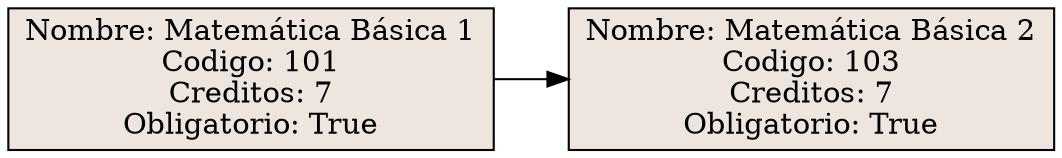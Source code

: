digraph {
rankdir="LR" 
node[shape = "box", style=filled, fillcolor=seashell2]
n101[label= "Nombre: Matemática Básica 1
Codigo: 101
Creditos: 7
Obligatorio: True"];
n103[label= "Nombre: Matemática Básica 2
Codigo: 103
Creditos: 7
Obligatorio: True"];
n101->n103
}
